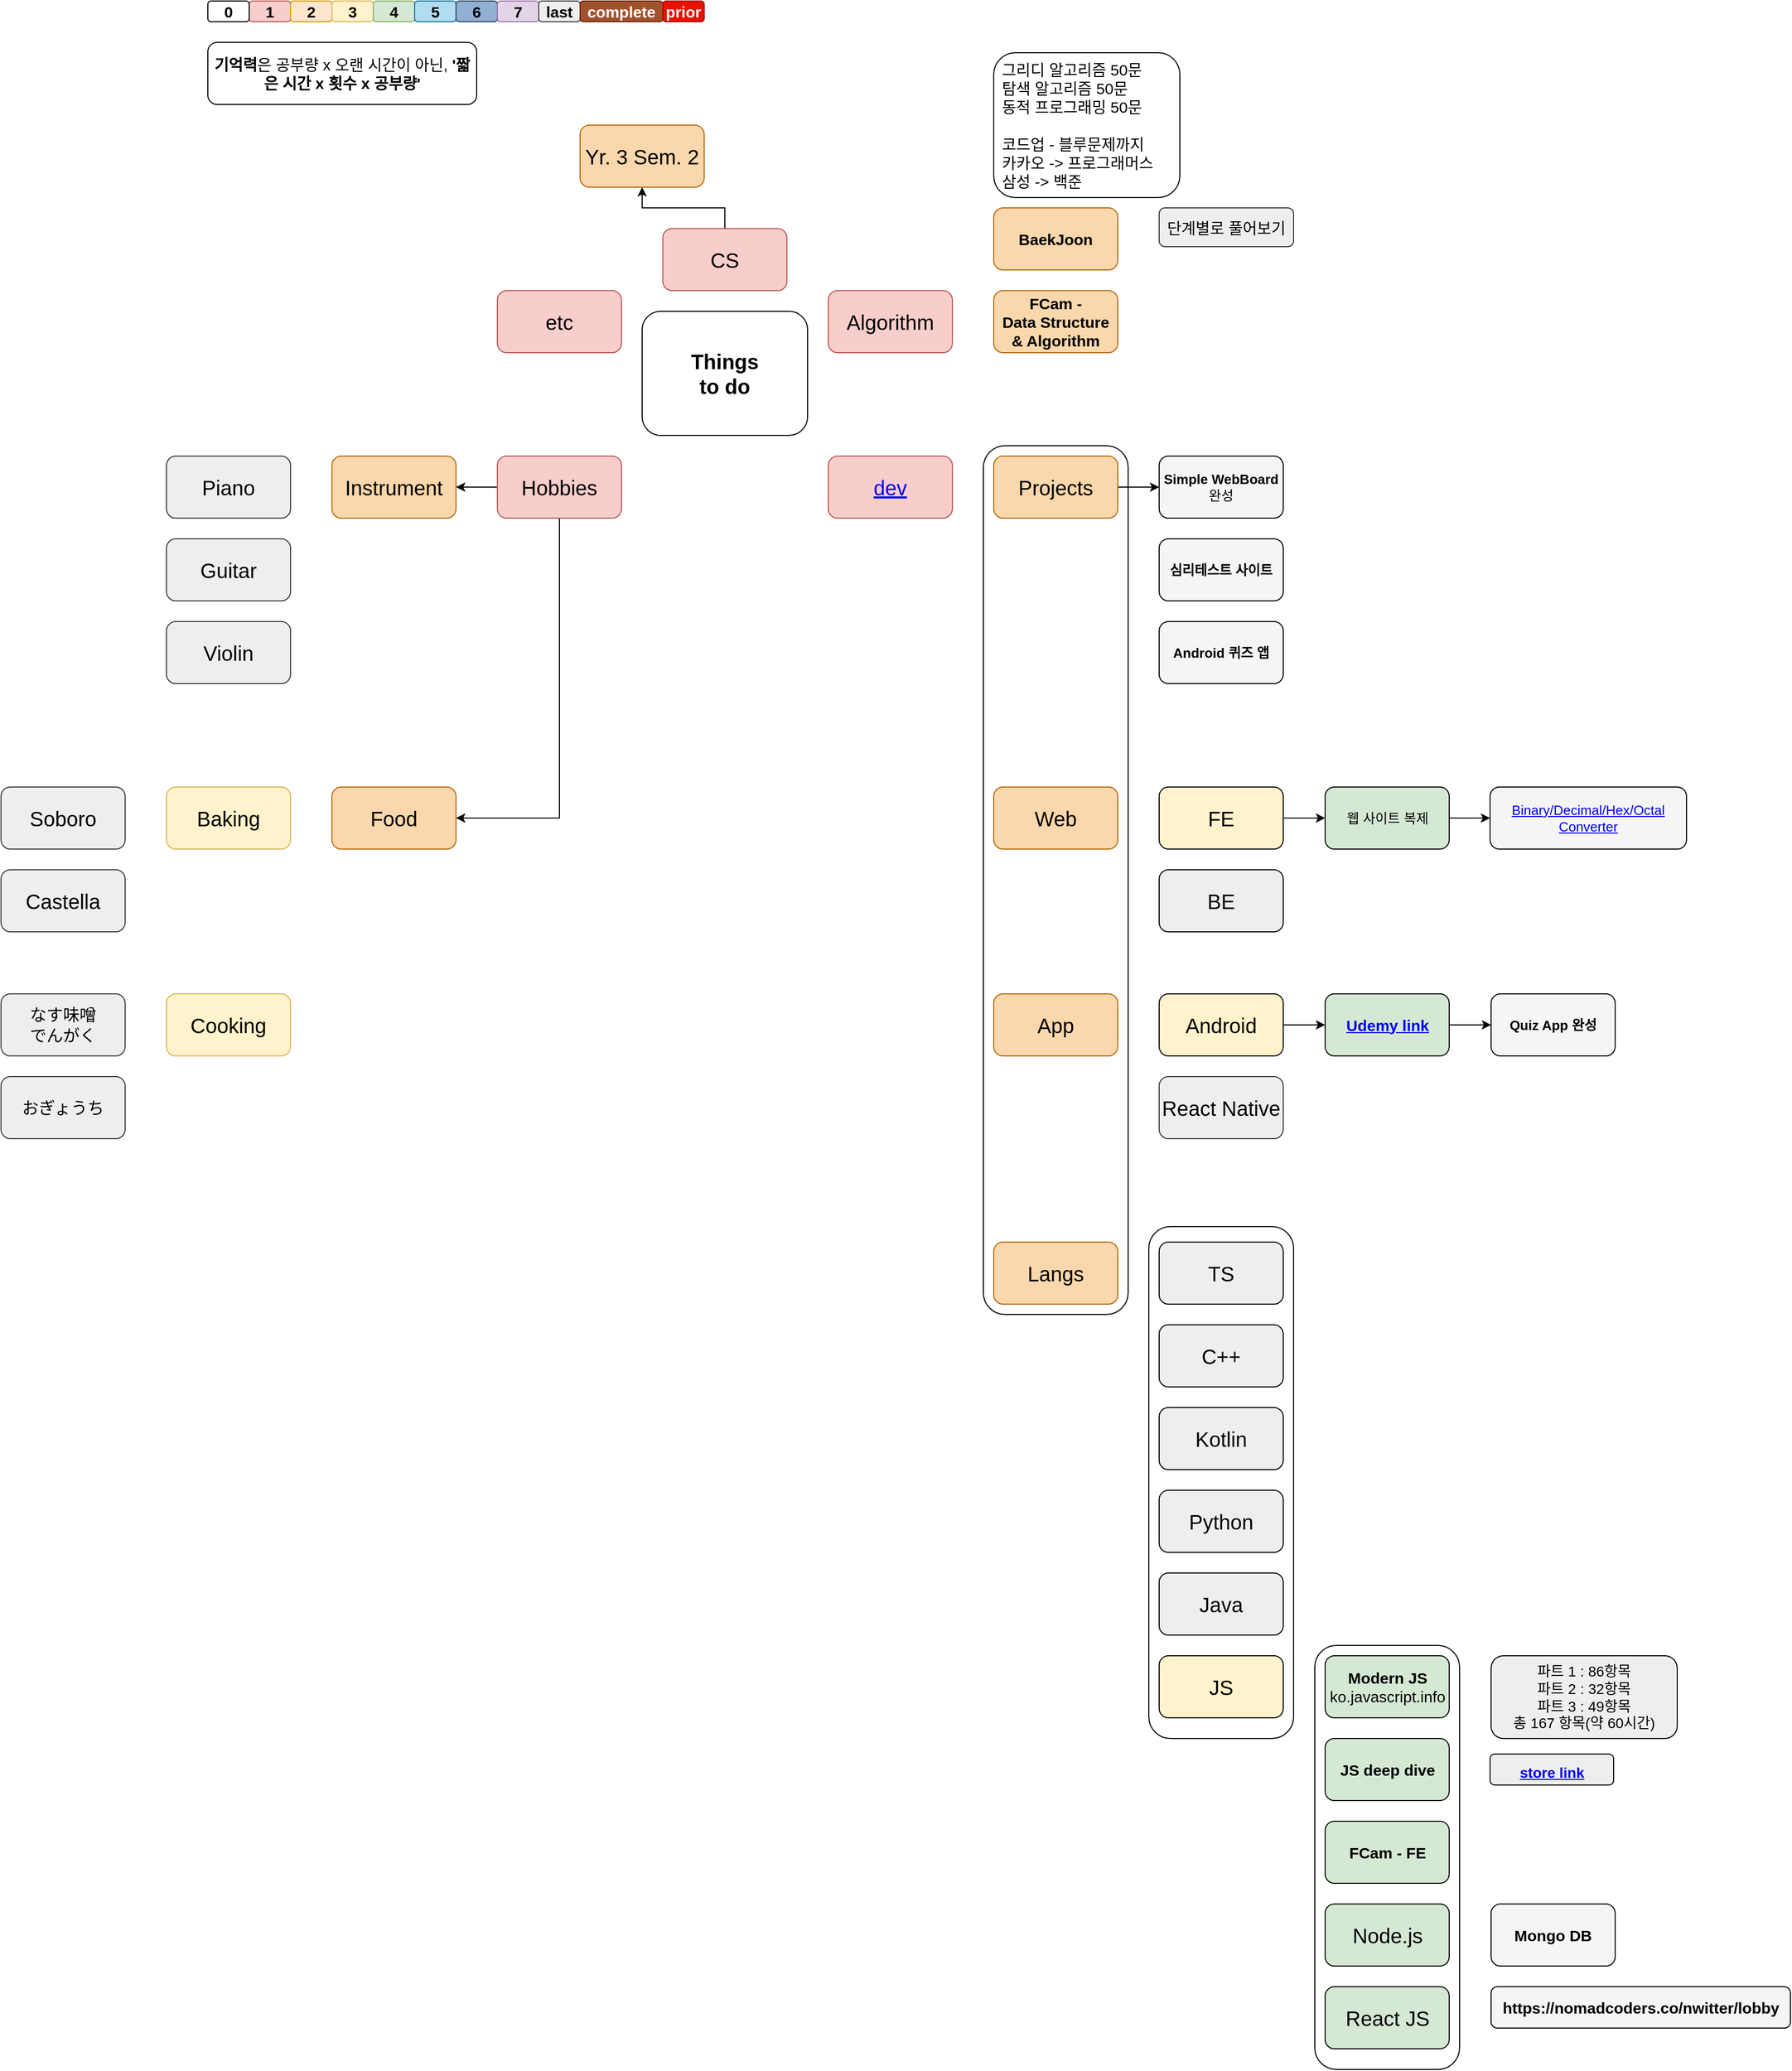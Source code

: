 <mxfile version="15.6.8" type="github" pages="2">
  <diagram id="MbZNeMvuC81wjgAsyoXT" name="Main">
    <mxGraphModel dx="3142" dy="2250" grid="1" gridSize="10" guides="1" tooltips="1" connect="1" arrows="1" fold="1" page="1" pageScale="1" pageWidth="827" pageHeight="1169" math="0" shadow="0">
      <root>
        <mxCell id="0" />
        <mxCell id="1" parent="0" />
        <mxCell id="57A25IKLpYp2WinObei1-115" value="" style="rounded=1;whiteSpace=wrap;html=1;labelBackgroundColor=none;fontSize=14;align=center;fillColor=#FFFFFF70;strokeColor=default;fontColor=default;" parent="1" vertex="1">
          <mxGeometry x="750" y="430" width="140" height="840" as="geometry" />
        </mxCell>
        <mxCell id="57A25IKLpYp2WinObei1-83" value="" style="rounded=1;whiteSpace=wrap;html=1;labelBackgroundColor=none;fontSize=14;align=center;fillColor=#FFFFFF70;strokeColor=default;fontColor=default;" parent="1" vertex="1">
          <mxGeometry x="1070.5" y="1590" width="140" height="410" as="geometry" />
        </mxCell>
        <mxCell id="57A25IKLpYp2WinObei1-81" value="" style="rounded=1;whiteSpace=wrap;html=1;labelBackgroundColor=none;fontSize=14;align=center;fillColor=#FFFFFF70;strokeColor=default;fontColor=default;" parent="1" vertex="1">
          <mxGeometry x="910" y="1185" width="140" height="495" as="geometry" />
        </mxCell>
        <mxCell id="57A25IKLpYp2WinObei1-1" value="&lt;span style=&quot;font-size: 20px&quot;&gt;&lt;b&gt;Things &lt;br&gt;to do&lt;/b&gt;&lt;/span&gt;" style="rounded=1;whiteSpace=wrap;html=1;fillColor=default;strokeColor=default;fontColor=default;" parent="1" vertex="1">
          <mxGeometry x="420" y="300" width="160" height="120" as="geometry" />
        </mxCell>
        <mxCell id="57A25IKLpYp2WinObei1-2" value="Algorithm" style="rounded=1;whiteSpace=wrap;html=1;fontSize=20;fillColor=#f8cecc;strokeColor=#b85450;fontColor=default;" parent="1" vertex="1">
          <mxGeometry x="600" y="280" width="120" height="60" as="geometry" />
        </mxCell>
        <mxCell id="57A25IKLpYp2WinObei1-24" value="" style="edgeStyle=orthogonalEdgeStyle;rounded=0;orthogonalLoop=1;jettySize=auto;html=1;labelBackgroundColor=default;fontSize=20;fontColor=default;strokeColor=default;" parent="1" source="57A25IKLpYp2WinObei1-3" target="57A25IKLpYp2WinObei1-23" edge="1">
          <mxGeometry relative="1" as="geometry" />
        </mxCell>
        <mxCell id="57A25IKLpYp2WinObei1-3" value="CS" style="rounded=1;whiteSpace=wrap;html=1;fontSize=20;fillColor=#f8cecc;strokeColor=#b85450;fontColor=default;" parent="1" vertex="1">
          <mxGeometry x="440" y="220" width="120" height="60" as="geometry" />
        </mxCell>
        <mxCell id="57A25IKLpYp2WinObei1-4" value="&lt;a href=&quot;data:page/id,D0D2coKZfy0opmKFlSgS&quot;&gt;dev&lt;/a&gt;" style="rounded=1;whiteSpace=wrap;html=1;fontSize=20;fillColor=#f8cecc;strokeColor=#b85450;labelBackgroundColor=none;fontColor=default;" parent="1" vertex="1">
          <mxGeometry x="600" y="440" width="120" height="60" as="geometry" />
        </mxCell>
        <mxCell id="57A25IKLpYp2WinObei1-5" value="App" style="rounded=1;whiteSpace=wrap;html=1;fontSize=20;fillColor=#fad7ac;strokeColor=#b46504;labelBackgroundColor=none;fontColor=default;" parent="1" vertex="1">
          <mxGeometry x="760" y="960" width="120" height="60" as="geometry" />
        </mxCell>
        <mxCell id="57A25IKLpYp2WinObei1-6" value="Instrument" style="rounded=1;whiteSpace=wrap;html=1;fontSize=20;fillColor=#fad7ac;strokeColor=#b46504;fontColor=default;" parent="1" vertex="1">
          <mxGeometry x="120" y="440" width="120" height="60" as="geometry" />
        </mxCell>
        <mxCell id="57A25IKLpYp2WinObei1-13" value="" style="edgeStyle=orthogonalEdgeStyle;rounded=0;orthogonalLoop=1;jettySize=auto;html=1;labelBackgroundColor=default;fontSize=20;fontColor=default;strokeColor=default;fillColor=default;" parent="1" source="57A25IKLpYp2WinObei1-7" target="57A25IKLpYp2WinObei1-6" edge="1">
          <mxGeometry relative="1" as="geometry" />
        </mxCell>
        <mxCell id="57A25IKLpYp2WinObei1-59" style="edgeStyle=orthogonalEdgeStyle;rounded=0;orthogonalLoop=1;jettySize=auto;html=1;exitX=0.5;exitY=1;exitDx=0;exitDy=0;entryX=1;entryY=0.5;entryDx=0;entryDy=0;labelBackgroundColor=default;fontSize=15;fontColor=default;strokeColor=default;fillColor=default;" parent="1" source="57A25IKLpYp2WinObei1-7" target="57A25IKLpYp2WinObei1-55" edge="1">
          <mxGeometry relative="1" as="geometry" />
        </mxCell>
        <mxCell id="57A25IKLpYp2WinObei1-7" value="Hobbies" style="rounded=1;whiteSpace=wrap;html=1;fontSize=20;fillColor=#f8cecc;strokeColor=#b85450;fontColor=default;" parent="1" vertex="1">
          <mxGeometry x="280" y="440" width="120" height="60" as="geometry" />
        </mxCell>
        <mxCell id="57A25IKLpYp2WinObei1-8" value="Web" style="rounded=1;whiteSpace=wrap;html=1;fontSize=20;fillColor=#fad7ac;strokeColor=#b46504;labelBackgroundColor=none;fontColor=default;" parent="1" vertex="1">
          <mxGeometry x="760" y="760" width="120" height="60" as="geometry" />
        </mxCell>
        <mxCell id="57A25IKLpYp2WinObei1-14" value="Piano" style="rounded=1;whiteSpace=wrap;html=1;fontSize=20;fillColor=#eeeeee;strokeColor=#36393d;fontColor=default;" parent="1" vertex="1">
          <mxGeometry x="-40" y="440" width="120" height="60" as="geometry" />
        </mxCell>
        <mxCell id="57A25IKLpYp2WinObei1-15" value="etc" style="rounded=1;whiteSpace=wrap;html=1;fontSize=20;fillColor=#f8cecc;strokeColor=#b85450;fontColor=default;" parent="1" vertex="1">
          <mxGeometry x="280" y="280" width="120" height="60" as="geometry" />
        </mxCell>
        <mxCell id="57A25IKLpYp2WinObei1-16" value="Guitar" style="rounded=1;whiteSpace=wrap;html=1;fontSize=20;fillColor=#eeeeee;strokeColor=#36393d;fontColor=default;" parent="1" vertex="1">
          <mxGeometry x="-40" y="520" width="120" height="60" as="geometry" />
        </mxCell>
        <mxCell id="57A25IKLpYp2WinObei1-17" value="Violin" style="rounded=1;whiteSpace=wrap;html=1;fontSize=20;fillColor=#eeeeee;strokeColor=#36393d;fontColor=default;" parent="1" vertex="1">
          <mxGeometry x="-40" y="600" width="120" height="60" as="geometry" />
        </mxCell>
        <mxCell id="57A25IKLpYp2WinObei1-23" value="Yr. 3 Sem. 2" style="rounded=1;whiteSpace=wrap;html=1;fontSize=20;fillColor=#fad7ac;strokeColor=#b46504;fontColor=default;" parent="1" vertex="1">
          <mxGeometry x="360" y="120" width="120" height="60" as="geometry" />
        </mxCell>
        <mxCell id="57A25IKLpYp2WinObei1-31" value="JS" style="rounded=1;whiteSpace=wrap;html=1;fontSize=20;fillColor=#fff2cc;strokeColor=default;fontColor=default;labelBackgroundColor=none;" parent="1" vertex="1">
          <mxGeometry x="920" y="1600" width="120" height="60" as="geometry" />
        </mxCell>
        <mxCell id="57A25IKLpYp2WinObei1-32" value="Python" style="rounded=1;whiteSpace=wrap;html=1;fontSize=20;fillColor=#eeeeee;strokeColor=default;fontColor=default;labelBackgroundColor=none;" parent="1" vertex="1">
          <mxGeometry x="920" y="1440" width="120" height="60" as="geometry" />
        </mxCell>
        <mxCell id="57A25IKLpYp2WinObei1-33" value="Kotlin" style="rounded=1;whiteSpace=wrap;html=1;fontSize=20;fillColor=#eeeeee;strokeColor=default;fontColor=default;labelBackgroundColor=none;" parent="1" vertex="1">
          <mxGeometry x="920" y="1360" width="120" height="60" as="geometry" />
        </mxCell>
        <mxCell id="57A25IKLpYp2WinObei1-34" value="TS" style="rounded=1;whiteSpace=wrap;html=1;fontSize=20;fillColor=#eeeeee;strokeColor=default;fontColor=default;labelBackgroundColor=none;" parent="1" vertex="1">
          <mxGeometry x="920" y="1200" width="120" height="60" as="geometry" />
        </mxCell>
        <mxCell id="57A25IKLpYp2WinObei1-35" value="Java" style="rounded=1;whiteSpace=wrap;html=1;fontSize=20;fillColor=#eeeeee;strokeColor=default;fontColor=default;labelBackgroundColor=none;" parent="1" vertex="1">
          <mxGeometry x="920" y="1520" width="120" height="60" as="geometry" />
        </mxCell>
        <mxCell id="57A25IKLpYp2WinObei1-36" value="C++" style="rounded=1;whiteSpace=wrap;html=1;fontSize=20;fillColor=#eeeeee;strokeColor=default;fontColor=default;labelBackgroundColor=none;" parent="1" vertex="1">
          <mxGeometry x="920" y="1280" width="120" height="60" as="geometry" />
        </mxCell>
        <mxCell id="57A25IKLpYp2WinObei1-42" value="Langs" style="rounded=1;whiteSpace=wrap;html=1;fontSize=20;fillColor=#fad7ac;strokeColor=#b46504;labelBackgroundColor=none;fontColor=default;" parent="1" vertex="1">
          <mxGeometry x="760" y="1200" width="120" height="60" as="geometry" />
        </mxCell>
        <mxCell id="57A25IKLpYp2WinObei1-44" value="1" style="rounded=1;whiteSpace=wrap;html=1;fontSize=15;strokeColor=#b85450;fillColor=#f8cecc;fontColor=default;fontStyle=1" parent="1" vertex="1">
          <mxGeometry x="40" width="40" height="20" as="geometry" />
        </mxCell>
        <mxCell id="57A25IKLpYp2WinObei1-45" value="2" style="rounded=1;whiteSpace=wrap;html=1;fontSize=15;strokeColor=#d79b00;fillColor=#ffe6cc;fontColor=default;fontStyle=1" parent="1" vertex="1">
          <mxGeometry x="80" width="40" height="20" as="geometry" />
        </mxCell>
        <mxCell id="57A25IKLpYp2WinObei1-46" value="3" style="rounded=1;whiteSpace=wrap;html=1;fontSize=15;strokeColor=#d6b656;fillColor=#fff2cc;fontColor=default;fontStyle=1" parent="1" vertex="1">
          <mxGeometry x="120" width="40" height="20" as="geometry" />
        </mxCell>
        <mxCell id="57A25IKLpYp2WinObei1-47" value="4" style="rounded=1;whiteSpace=wrap;html=1;fontSize=15;strokeColor=#82b366;fillColor=#d5e8d4;fontColor=default;fontStyle=1" parent="1" vertex="1">
          <mxGeometry x="160" width="40" height="20" as="geometry" />
        </mxCell>
        <mxCell id="57A25IKLpYp2WinObei1-48" value="5" style="rounded=1;whiteSpace=wrap;html=1;fontSize=15;strokeColor=#10739e;fillColor=#b1ddf0;fontColor=default;fontStyle=1" parent="1" vertex="1">
          <mxGeometry x="200" width="40" height="20" as="geometry" />
        </mxCell>
        <mxCell id="57A25IKLpYp2WinObei1-49" value="6" style="rounded=1;whiteSpace=wrap;html=1;fontSize=15;strokeColor=#23445d;fillColor=#92B0D3;fontColor=default;fontStyle=1" parent="1" vertex="1">
          <mxGeometry x="240" width="40" height="20" as="geometry" />
        </mxCell>
        <mxCell id="57A25IKLpYp2WinObei1-50" value="7" style="rounded=1;whiteSpace=wrap;html=1;fontSize=15;strokeColor=#9673a6;fillColor=#e1d5e7;fontColor=default;fontStyle=1" parent="1" vertex="1">
          <mxGeometry x="280" width="40" height="20" as="geometry" />
        </mxCell>
        <mxCell id="57A25IKLpYp2WinObei1-51" value="0" style="rounded=1;whiteSpace=wrap;html=1;fontSize=15;fontStyle=1;fillColor=default;strokeColor=default;fontColor=default;" parent="1" vertex="1">
          <mxGeometry width="40" height="20" as="geometry" />
        </mxCell>
        <mxCell id="57A25IKLpYp2WinObei1-52" value="last" style="rounded=1;whiteSpace=wrap;html=1;fontSize=15;fontStyle=1;fillColor=#eeeeee;strokeColor=#36393d;fontColor=default;" parent="1" vertex="1">
          <mxGeometry x="320" width="40" height="20" as="geometry" />
        </mxCell>
        <mxCell id="57A25IKLpYp2WinObei1-53" value="&lt;b&gt;기억력&lt;/b&gt;은 공부량 x 오랜 시간이 아닌,&lt;b&gt; &#39;짧은 시간 x 횟수 x 공부량&#39;&lt;/b&gt;" style="rounded=1;whiteSpace=wrap;html=1;fontSize=15;fontColor=default;strokeColor=default;fillColor=default;" parent="1" vertex="1">
          <mxGeometry y="40" width="260" height="60" as="geometry" />
        </mxCell>
        <mxCell id="57A25IKLpYp2WinObei1-54" value="그리디 알고리즘 50문&lt;br&gt;탐색 알고리즘 50문&lt;br&gt;동적 프로그래밍 50문&lt;br&gt;&lt;br&gt;코드업 - 블루문제까지 &lt;br&gt;카카오 -&amp;gt; 프로그래머스&lt;br&gt;삼성 -&amp;gt; 백준&amp;nbsp;" style="rounded=1;whiteSpace=wrap;html=1;fontSize=15;fontColor=default;strokeColor=default;fillColor=default;align=left;spacing=8;" parent="1" vertex="1">
          <mxGeometry x="760" y="50" width="180" height="140" as="geometry" />
        </mxCell>
        <mxCell id="57A25IKLpYp2WinObei1-55" value="Food" style="rounded=1;whiteSpace=wrap;html=1;fontSize=20;fillColor=#fad7ac;strokeColor=#b46504;fontColor=default;" parent="1" vertex="1">
          <mxGeometry x="120" y="760" width="120" height="60" as="geometry" />
        </mxCell>
        <mxCell id="57A25IKLpYp2WinObei1-57" value="Baking" style="rounded=1;whiteSpace=wrap;html=1;fontSize=20;fillColor=#fff2cc;strokeColor=#d6b656;fontColor=default;" parent="1" vertex="1">
          <mxGeometry x="-40" y="760" width="120" height="60" as="geometry" />
        </mxCell>
        <mxCell id="57A25IKLpYp2WinObei1-58" value="Cooking" style="rounded=1;whiteSpace=wrap;html=1;fontSize=20;fillColor=#fff2cc;strokeColor=#d6b656;fontColor=default;" parent="1" vertex="1">
          <mxGeometry x="-40" y="960" width="120" height="60" as="geometry" />
        </mxCell>
        <mxCell id="57A25IKLpYp2WinObei1-60" value="Soboro" style="rounded=1;whiteSpace=wrap;html=1;fontSize=20;fillColor=#eeeeee;strokeColor=#36393d;fontColor=default;" parent="1" vertex="1">
          <mxGeometry x="-200" y="760" width="120" height="60" as="geometry" />
        </mxCell>
        <mxCell id="57A25IKLpYp2WinObei1-61" value="Castella" style="rounded=1;whiteSpace=wrap;html=1;fontSize=20;fillColor=#eeeeee;strokeColor=#36393d;fontColor=default;" parent="1" vertex="1">
          <mxGeometry x="-200" y="840" width="120" height="60" as="geometry" />
        </mxCell>
        <mxCell id="57A25IKLpYp2WinObei1-62" value="なす味噌&lt;br&gt;でんがく" style="rounded=1;whiteSpace=wrap;html=1;fontSize=16;fillColor=#eeeeee;strokeColor=#36393d;fontColor=default;" parent="1" vertex="1">
          <mxGeometry x="-200" y="960" width="120" height="60" as="geometry" />
        </mxCell>
        <mxCell id="57A25IKLpYp2WinObei1-63" value="おぎょうち" style="rounded=1;whiteSpace=wrap;html=1;fontSize=16;fillColor=#eeeeee;strokeColor=#36393d;fontColor=default;" parent="1" vertex="1">
          <mxGeometry x="-200" y="1040" width="120" height="60" as="geometry" />
        </mxCell>
        <mxCell id="57A25IKLpYp2WinObei1-64" value="complete" style="rounded=1;whiteSpace=wrap;html=1;fontSize=15;fontStyle=1;fillColor=#a0522d;strokeColor=#6D1F00;fontColor=#ffffff;" parent="1" vertex="1">
          <mxGeometry x="360" width="80" height="20" as="geometry" />
        </mxCell>
        <mxCell id="57A25IKLpYp2WinObei1-66" value="&lt;b&gt;Modern JS&lt;/b&gt;&lt;br style=&quot;font-size: 15px&quot;&gt;ko.javascript.info" style="rounded=1;whiteSpace=wrap;html=1;fontSize=15;strokeColor=default;fillColor=#d5e8d4;align=center;fontColor=default;labelBackgroundColor=none;" parent="1" vertex="1">
          <mxGeometry x="1080.5" y="1600" width="120" height="60" as="geometry" />
        </mxCell>
        <mxCell id="57A25IKLpYp2WinObei1-67" value="파트 1 : 86항목 &lt;br&gt;파트 2 : 32항목 &lt;br&gt;파트 3 : 49항목 &lt;br&gt;총 167 항목(약 60시간)" style="rounded=1;whiteSpace=wrap;html=1;fontSize=14;fillColor=#eeeeee;strokeColor=default;fontColor=default;labelBackgroundColor=none;" parent="1" vertex="1">
          <mxGeometry x="1241" y="1600" width="180" height="80" as="geometry" />
        </mxCell>
        <mxCell id="57A25IKLpYp2WinObei1-68" value="&lt;b&gt;JS deep dive&lt;/b&gt;" style="rounded=1;whiteSpace=wrap;html=1;fontSize=15;strokeColor=default;fillColor=#d5e8d4;align=center;fontColor=default;labelBackgroundColor=none;" parent="1" vertex="1">
          <mxGeometry x="1080.5" y="1680" width="120" height="60" as="geometry" />
        </mxCell>
        <mxCell id="57A25IKLpYp2WinObei1-70" value="&lt;div style=&quot;text-align: left&quot;&gt;&lt;span style=&quot;font-size: 14px&quot;&gt;&lt;a href=&quot;http://www.yes24.com/Product/Goods/92742567&quot;&gt;&lt;b&gt;&lt;u&gt;store link&lt;/u&gt;&lt;/b&gt;&lt;/a&gt;&lt;/span&gt;&lt;/div&gt;" style="rounded=1;whiteSpace=wrap;html=1;fontSize=20;fillColor=#eeeeee;strokeColor=default;fontColor=default;fontStyle=0;labelBackgroundColor=none;" parent="1" vertex="1">
          <mxGeometry x="1240" y="1695" width="119.5" height="30" as="geometry" />
        </mxCell>
        <mxCell id="57A25IKLpYp2WinObei1-73" value="&lt;b&gt;FCam - FE&lt;/b&gt;" style="rounded=1;whiteSpace=wrap;html=1;fontSize=15;strokeColor=default;fillColor=#d5e8d4;align=center;fontColor=default;labelBackgroundColor=none;" parent="1" vertex="1">
          <mxGeometry x="1080.5" y="1760" width="120" height="60" as="geometry" />
        </mxCell>
        <mxCell id="57A25IKLpYp2WinObei1-99" value="" style="edgeStyle=orthogonalEdgeStyle;rounded=0;orthogonalLoop=1;jettySize=auto;html=1;labelBackgroundColor=none;fontSize=20;fontColor=default;strokeColor=default;fillColor=default;" parent="1" source="57A25IKLpYp2WinObei1-75" target="57A25IKLpYp2WinObei1-98" edge="1">
          <mxGeometry relative="1" as="geometry" />
        </mxCell>
        <mxCell id="57A25IKLpYp2WinObei1-75" value="Android" style="rounded=1;whiteSpace=wrap;html=1;fontSize=20;fillColor=#fff2cc;strokeColor=default;fontColor=default;labelBackgroundColor=none;" parent="1" vertex="1">
          <mxGeometry x="920" y="960" width="120" height="60" as="geometry" />
        </mxCell>
        <mxCell id="57A25IKLpYp2WinObei1-91" value="" style="edgeStyle=orthogonalEdgeStyle;rounded=0;orthogonalLoop=1;jettySize=auto;html=1;labelBackgroundColor=none;fontSize=20;fontColor=default;strokeColor=default;fillColor=default;" parent="1" source="57A25IKLpYp2WinObei1-77" target="57A25IKLpYp2WinObei1-90" edge="1">
          <mxGeometry relative="1" as="geometry" />
        </mxCell>
        <mxCell id="57A25IKLpYp2WinObei1-77" value="FE" style="rounded=1;whiteSpace=wrap;html=1;fontSize=20;fillColor=#fff2cc;strokeColor=default;fontColor=default;labelBackgroundColor=none;" parent="1" vertex="1">
          <mxGeometry x="920" y="760" width="120" height="60" as="geometry" />
        </mxCell>
        <mxCell id="57A25IKLpYp2WinObei1-78" value="BE" style="rounded=1;whiteSpace=wrap;html=1;fontSize=20;fillColor=#eeeeee;strokeColor=default;fontColor=default;labelBackgroundColor=none;" parent="1" vertex="1">
          <mxGeometry x="920" y="840" width="120" height="60" as="geometry" />
        </mxCell>
        <mxCell id="57A25IKLpYp2WinObei1-79" value="&lt;span&gt;FCam -&lt;br&gt;Data Structure &amp;amp; Algorithm&lt;/span&gt;" style="rounded=1;whiteSpace=wrap;html=1;fontSize=15;strokeColor=#b46504;fillColor=#fad7ac;align=center;fontStyle=1;fontColor=default;" parent="1" vertex="1">
          <mxGeometry x="760" y="280" width="120" height="60" as="geometry" />
        </mxCell>
        <mxCell id="57A25IKLpYp2WinObei1-84" value="BaekJoon" style="rounded=1;whiteSpace=wrap;html=1;fontSize=15;strokeColor=#b46504;fillColor=#fad7ac;align=center;fontStyle=1;fontColor=default;" parent="1" vertex="1">
          <mxGeometry x="760" y="200" width="120" height="60" as="geometry" />
        </mxCell>
        <mxCell id="57A25IKLpYp2WinObei1-85" value="&lt;b style=&quot;font-size: 13px;&quot;&gt;Simple WebBoard &lt;/b&gt;완성" style="rounded=1;whiteSpace=wrap;html=1;labelBackgroundColor=none;fontSize=13;fontColor=default;strokeColor=default;fillColor=#f5f5f5;align=center;" parent="1" vertex="1">
          <mxGeometry x="920" y="440" width="120" height="60" as="geometry" />
        </mxCell>
        <mxCell id="57A25IKLpYp2WinObei1-87" value="&lt;span style=&quot;font-size: 20px;&quot;&gt;Node.js&lt;/span&gt;" style="rounded=1;whiteSpace=wrap;html=1;labelBackgroundColor=none;fontSize=20;strokeColor=default;fillColor=#d5e8d4;align=center;fontColor=default;" parent="1" vertex="1">
          <mxGeometry x="1080.5" y="1840" width="120" height="60" as="geometry" />
        </mxCell>
        <mxCell id="57A25IKLpYp2WinObei1-117" value="" style="edgeStyle=orthogonalEdgeStyle;rounded=0;orthogonalLoop=1;jettySize=auto;html=1;labelBackgroundColor=none;fontSize=15;fontColor=default;strokeColor=default;fillColor=default;" parent="1" source="57A25IKLpYp2WinObei1-90" target="57A25IKLpYp2WinObei1-92" edge="1">
          <mxGeometry relative="1" as="geometry" />
        </mxCell>
        <mxCell id="57A25IKLpYp2WinObei1-90" value="웹 사이트 복제" style="rounded=1;whiteSpace=wrap;html=1;labelBackgroundColor=none;fontSize=13;strokeColor=default;fillColor=#d5e8d4;align=center;fontColor=default;" parent="1" vertex="1">
          <mxGeometry x="1080.5" y="760" width="120" height="60" as="geometry" />
        </mxCell>
        <mxCell id="57A25IKLpYp2WinObei1-92" value="&lt;a href=&quot;https://www.rapidtables.com/convert/number/hex-dec-bin-converter.html&quot;&gt;Binary/Decimal/Hex/Octal Converter&lt;/a&gt;" style="rounded=1;whiteSpace=wrap;html=1;labelBackgroundColor=none;fontSize=13;fontColor=default;strokeColor=default;fillColor=#f5f5f5;align=center;" parent="1" vertex="1">
          <mxGeometry x="1240" y="760" width="190" height="60" as="geometry" />
        </mxCell>
        <mxCell id="57A25IKLpYp2WinObei1-97" value="&lt;b&gt;Mongo DB&lt;/b&gt;" style="rounded=1;whiteSpace=wrap;html=1;fontSize=15;strokeColor=default;fillColor=#f5f5f5;align=center;fontColor=default;labelBackgroundColor=none;" parent="1" vertex="1">
          <mxGeometry x="1241" y="1840" width="120" height="60" as="geometry" />
        </mxCell>
        <mxCell id="57A25IKLpYp2WinObei1-112" value="" style="edgeStyle=orthogonalEdgeStyle;rounded=0;orthogonalLoop=1;jettySize=auto;html=1;labelBackgroundColor=none;fontSize=15;fontColor=default;strokeColor=default;fillColor=default;" parent="1" source="57A25IKLpYp2WinObei1-98" target="57A25IKLpYp2WinObei1-109" edge="1">
          <mxGeometry relative="1" as="geometry" />
        </mxCell>
        <mxCell id="57A25IKLpYp2WinObei1-98" value="&lt;a href=&quot;https://www.udemy.com/course/android-kotlin-developer/learn/lecture/17999093?start=1140#overview&quot;&gt;Udemy link&lt;/a&gt;" style="rounded=1;whiteSpace=wrap;html=1;fontSize=15;strokeColor=default;fillColor=#d5e8d4;align=center;fontStyle=1;fontColor=default;labelBackgroundColor=none;" parent="1" vertex="1">
          <mxGeometry x="1080.5" y="960" width="120" height="60" as="geometry" />
        </mxCell>
        <mxCell id="57A25IKLpYp2WinObei1-100" value="React JS" style="rounded=1;whiteSpace=wrap;html=1;labelBackgroundColor=none;fontSize=20;strokeColor=default;fillColor=#d5e8d4;align=center;fontColor=default;" parent="1" vertex="1">
          <mxGeometry x="1080.5" y="1920" width="120" height="60" as="geometry" />
        </mxCell>
        <mxCell id="57A25IKLpYp2WinObei1-101" value="&lt;b&gt;https://nomadcoders.co/nwitter/lobby&lt;/b&gt;" style="rounded=1;whiteSpace=wrap;html=1;fontSize=15;strokeColor=default;fillColor=#f5f5f5;align=center;fontColor=default;labelBackgroundColor=none;" parent="1" vertex="1">
          <mxGeometry x="1241" y="1920" width="289.5" height="40" as="geometry" />
        </mxCell>
        <mxCell id="57A25IKLpYp2WinObei1-102" value="React Native" style="rounded=1;whiteSpace=wrap;html=1;fontSize=20;fillColor=#eeeeee;strokeColor=#36393d;labelBackgroundColor=none;fontColor=default;" parent="1" vertex="1">
          <mxGeometry x="920" y="1040" width="120" height="60" as="geometry" />
        </mxCell>
        <mxCell id="57A25IKLpYp2WinObei1-107" value="prior" style="rounded=1;whiteSpace=wrap;html=1;fontSize=15;fontStyle=1;fillColor=#e51400;strokeColor=#B20000;fontColor=#ffffff;" parent="1" vertex="1">
          <mxGeometry x="440" width="40" height="20" as="geometry" />
        </mxCell>
        <mxCell id="57A25IKLpYp2WinObei1-109" value="&lt;b&gt;Quiz App 완성&lt;/b&gt;" style="rounded=1;whiteSpace=wrap;html=1;labelBackgroundColor=none;fontSize=13;fontColor=default;strokeColor=default;fillColor=#f5f5f5;align=center;" parent="1" vertex="1">
          <mxGeometry x="1241" y="960" width="120" height="60" as="geometry" />
        </mxCell>
        <mxCell id="57A25IKLpYp2WinObei1-113" value="" style="edgeStyle=orthogonalEdgeStyle;rounded=0;orthogonalLoop=1;jettySize=auto;html=1;labelBackgroundColor=none;fontSize=15;fontColor=default;strokeColor=default;fillColor=default;" parent="1" source="57A25IKLpYp2WinObei1-110" target="57A25IKLpYp2WinObei1-85" edge="1">
          <mxGeometry relative="1" as="geometry" />
        </mxCell>
        <mxCell id="57A25IKLpYp2WinObei1-110" value="Projects" style="rounded=1;whiteSpace=wrap;html=1;fontSize=20;fillColor=#fad7ac;strokeColor=#b46504;labelBackgroundColor=none;fontColor=default;" parent="1" vertex="1">
          <mxGeometry x="760" y="440" width="120" height="60" as="geometry" />
        </mxCell>
        <mxCell id="57A25IKLpYp2WinObei1-114" value="단계별로 풀어보기" style="rounded=1;whiteSpace=wrap;html=1;fontSize=15;fillColor=#eeeeee;strokeColor=#36393d;fontColor=default;" parent="1" vertex="1">
          <mxGeometry x="920" y="200" width="130" height="37.5" as="geometry" />
        </mxCell>
        <mxCell id="r5CMFW4C7c-ssNlT5LvL-1" value="&lt;b&gt;심리테스트 사이트&lt;/b&gt;" style="rounded=1;whiteSpace=wrap;html=1;labelBackgroundColor=none;fontSize=13;fontColor=default;strokeColor=default;fillColor=#f5f5f5;align=center;" vertex="1" parent="1">
          <mxGeometry x="920" y="520" width="120" height="60" as="geometry" />
        </mxCell>
        <mxCell id="r5CMFW4C7c-ssNlT5LvL-2" value="&lt;b&gt;Android 퀴즈 앱&lt;/b&gt;" style="rounded=1;whiteSpace=wrap;html=1;labelBackgroundColor=none;fontSize=13;fontColor=default;strokeColor=default;fillColor=#f5f5f5;align=center;" vertex="1" parent="1">
          <mxGeometry x="920" y="600" width="120" height="60" as="geometry" />
        </mxCell>
      </root>
    </mxGraphModel>
  </diagram>
  <diagram id="D0D2coKZfy0opmKFlSgS" name="dev">
    <mxGraphModel dx="2286" dy="501" grid="1" gridSize="10" guides="1" tooltips="1" connect="1" arrows="1" fold="1" page="0" pageScale="1" pageWidth="827" pageHeight="1169" math="0" shadow="0">
      <root>
        <mxCell id="QXVWfo9MccgeugbwPkoJ-0" />
        <mxCell id="QXVWfo9MccgeugbwPkoJ-1" parent="QXVWfo9MccgeugbwPkoJ-0" />
        <mxCell id="QXVWfo9MccgeugbwPkoJ-2" value="dev" style="shape=note;whiteSpace=wrap;html=1;backgroundOutline=1;fontColor=#000000;darkOpacity=0.05;fillColor=#FFF9B2;strokeColor=none;fillStyle=solid;direction=west;gradientDirection=north;gradientColor=#FFF2A1;shadow=1;size=20;pointerEvents=1;sketch=1;hachureGap=4;fontFamily=Architects Daughter;fontSource=https%3A%2F%2Ffonts.googleapis.com%2Fcss%3Ffamily%3DArchitects%2BDaughter;fontSize=15;" vertex="1" parent="QXVWfo9MccgeugbwPkoJ-1">
          <mxGeometry x="-10" y="690" width="140" height="160" as="geometry" />
        </mxCell>
      </root>
    </mxGraphModel>
  </diagram>
</mxfile>
